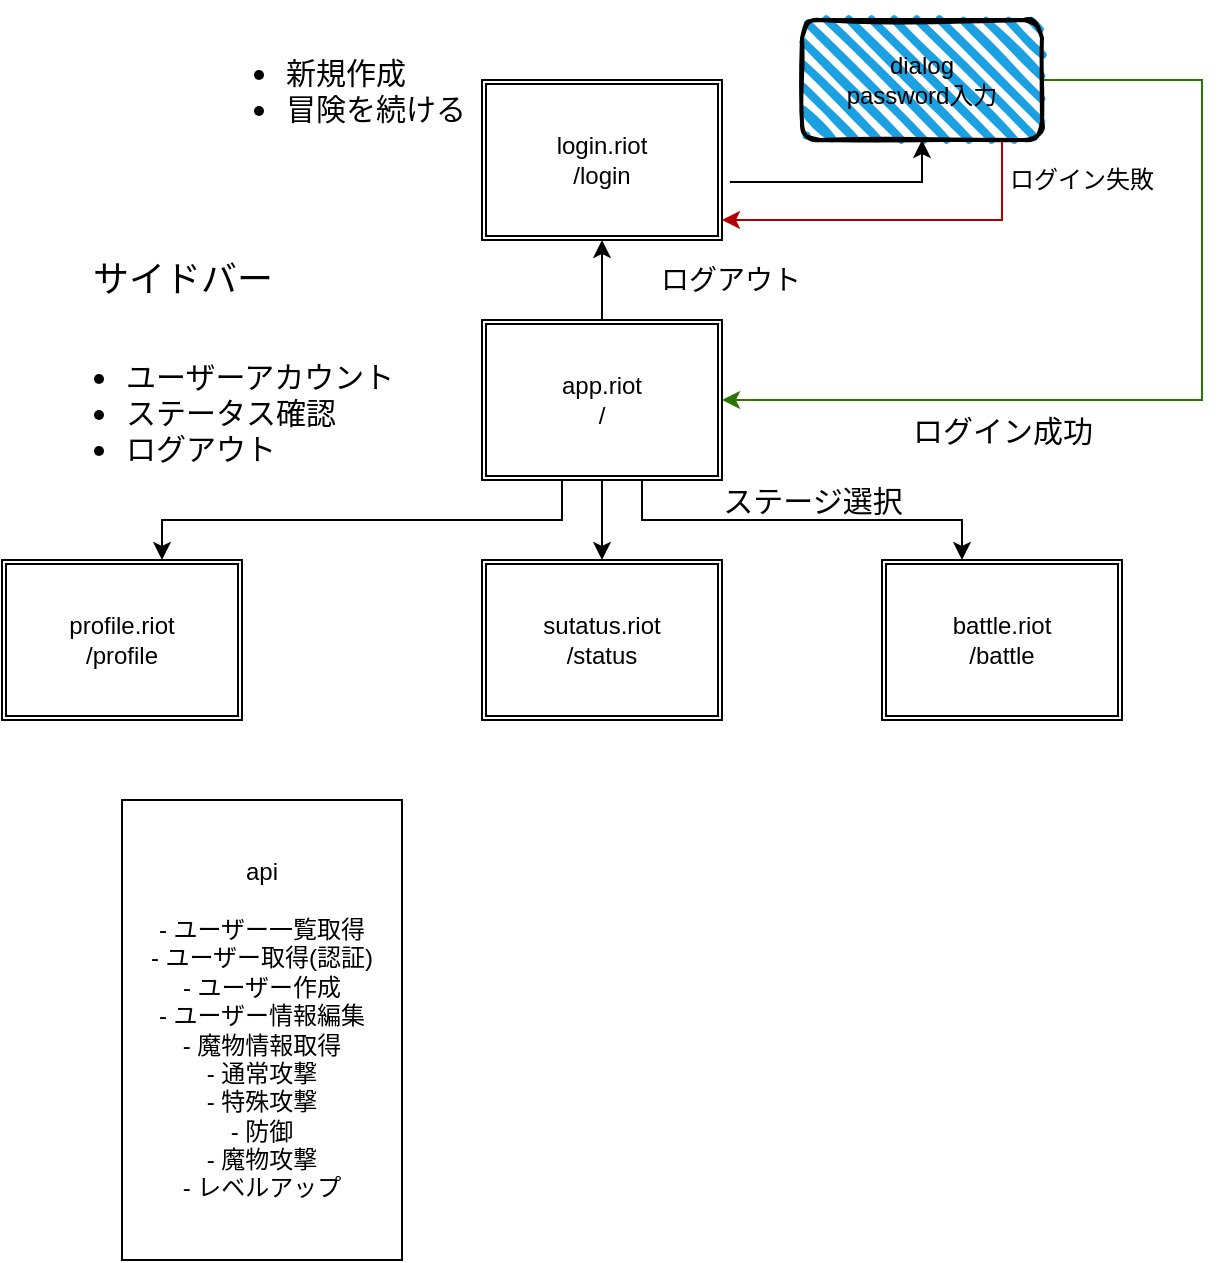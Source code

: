 <mxfile version="13.10.0" type="embed">
    <diagram id="YOZDa7J0dJK6hZB9ocOp" name="ページ1">
        <mxGraphModel dx="728" dy="340" grid="1" gridSize="10" guides="1" tooltips="1" connect="1" arrows="1" fold="1" page="1" pageScale="1" pageWidth="827" pageHeight="1169" math="0" shadow="0">
            <root>
                <mxCell id="0"/>
                <mxCell id="1" parent="0"/>
                <mxCell id="2" value="login.riot&lt;br&gt;/login" style="shape=ext;double=1;rounded=0;whiteSpace=wrap;html=1;" parent="1" vertex="1">
                    <mxGeometry x="240" y="40" width="120" height="80" as="geometry"/>
                </mxCell>
                <mxCell id="7" value="" style="edgeStyle=orthogonalEdgeStyle;rounded=0;orthogonalLoop=1;jettySize=auto;html=1;fillColor=#e51400;strokeColor=#B20000;" parent="1" source="3" target="2" edge="1">
                    <mxGeometry relative="1" as="geometry">
                        <mxPoint x="370" y="110" as="targetPoint"/>
                        <Array as="points">
                            <mxPoint x="500" y="110"/>
                        </Array>
                    </mxGeometry>
                </mxCell>
                <mxCell id="10" style="edgeStyle=orthogonalEdgeStyle;rounded=0;orthogonalLoop=1;jettySize=auto;html=1;entryX=1;entryY=0.5;entryDx=0;entryDy=0;fillColor=#60a917;strokeColor=#2D7600;" parent="1" source="3" target="9" edge="1">
                    <mxGeometry relative="1" as="geometry">
                        <mxPoint x="600" y="240" as="targetPoint"/>
                        <Array as="points">
                            <mxPoint x="600" y="40"/>
                            <mxPoint x="600" y="200"/>
                        </Array>
                    </mxGeometry>
                </mxCell>
                <mxCell id="3" value="dialog&lt;br&gt;password入力" style="rounded=1;whiteSpace=wrap;html=1;strokeWidth=2;fillWeight=4;hachureGap=8;hachureAngle=45;fillColor=#1ba1e2;sketch=1;" parent="1" vertex="1">
                    <mxGeometry x="400" y="10" width="120" height="60" as="geometry"/>
                </mxCell>
                <mxCell id="5" value="" style="edgeStyle=orthogonalEdgeStyle;rounded=0;orthogonalLoop=1;jettySize=auto;html=1;exitX=1.033;exitY=0.638;exitDx=0;exitDy=0;exitPerimeter=0;entryX=0.5;entryY=1;entryDx=0;entryDy=0;" parent="1" source="2" target="3" edge="1">
                    <mxGeometry relative="1" as="geometry">
                        <mxPoint x="370" y="90" as="sourcePoint"/>
                        <mxPoint x="460" y="130" as="targetPoint"/>
                    </mxGeometry>
                </mxCell>
                <mxCell id="8" value="ログイン失敗" style="text;html=1;strokeColor=none;fillColor=none;align=center;verticalAlign=middle;whiteSpace=wrap;rounded=0;" parent="1" vertex="1">
                    <mxGeometry x="500" y="80" width="80" height="20" as="geometry"/>
                </mxCell>
                <mxCell id="18" value="" style="edgeStyle=orthogonalEdgeStyle;rounded=0;orthogonalLoop=1;jettySize=auto;html=1;fontSize=12;" parent="1" target="16" edge="1">
                    <mxGeometry relative="1" as="geometry">
                        <mxPoint x="300" y="240" as="sourcePoint"/>
                        <Array as="points">
                            <mxPoint x="280" y="240"/>
                            <mxPoint x="280" y="260"/>
                            <mxPoint x="80" y="260"/>
                        </Array>
                    </mxGeometry>
                </mxCell>
                <mxCell id="19" value="" style="edgeStyle=orthogonalEdgeStyle;rounded=0;orthogonalLoop=1;jettySize=auto;html=1;fontSize=12;entryX=0.5;entryY=0;entryDx=0;entryDy=0;" parent="1" source="9" target="17" edge="1">
                    <mxGeometry relative="1" as="geometry">
                        <mxPoint x="360" y="260" as="targetPoint"/>
                        <Array as="points"/>
                    </mxGeometry>
                </mxCell>
                <mxCell id="21" value="" style="edgeStyle=orthogonalEdgeStyle;rounded=0;orthogonalLoop=1;jettySize=auto;html=1;fontSize=12;" parent="1" source="9" target="2" edge="1">
                    <mxGeometry relative="1" as="geometry"/>
                </mxCell>
                <mxCell id="24" value="" style="edgeStyle=orthogonalEdgeStyle;rounded=0;orthogonalLoop=1;jettySize=auto;html=1;fontSize=14;" parent="1" source="9" target="20" edge="1">
                    <mxGeometry relative="1" as="geometry">
                        <Array as="points">
                            <mxPoint x="320" y="260"/>
                            <mxPoint x="480" y="260"/>
                        </Array>
                    </mxGeometry>
                </mxCell>
                <mxCell id="9" value="app.riot&lt;br&gt;/" style="shape=ext;double=1;rounded=0;whiteSpace=wrap;html=1;" parent="1" vertex="1">
                    <mxGeometry x="240" y="160" width="120" height="80" as="geometry"/>
                </mxCell>
                <mxCell id="11" value="ログイン成功" style="text;strokeColor=none;fillColor=none;html=1;fontSize=15;fontStyle=0;verticalAlign=middle;align=center;" parent="1" vertex="1">
                    <mxGeometry x="460" y="210" width="80" height="10" as="geometry"/>
                </mxCell>
                <mxCell id="12" value="&lt;ul&gt;&lt;li&gt;ユーザーアカウント&lt;/li&gt;&lt;li&gt;ステータス確認&lt;/li&gt;&lt;li&gt;ログアウト&lt;/li&gt;&lt;/ul&gt;&lt;div&gt;&lt;br&gt;&lt;/div&gt;" style="text;strokeColor=none;fillColor=none;html=1;whiteSpace=wrap;verticalAlign=middle;overflow=hidden;fontSize=15;horizontal=1;labelPosition=center;verticalLabelPosition=middle;align=left;" parent="1" vertex="1">
                    <mxGeometry x="20" y="135" width="200" height="160" as="geometry"/>
                </mxCell>
                <mxCell id="15" value="サイドバー" style="text;strokeColor=none;fillColor=none;html=1;fontSize=18;fontStyle=0;verticalAlign=middle;align=center;" parent="1" vertex="1">
                    <mxGeometry x="40" y="120" width="100" height="40" as="geometry"/>
                </mxCell>
                <mxCell id="16" value="profile.riot&lt;br&gt;/profile" style="shape=ext;double=1;rounded=0;whiteSpace=wrap;html=1;fontSize=12;align=center;" parent="1" vertex="1">
                    <mxGeometry y="280" width="120" height="80" as="geometry"/>
                </mxCell>
                <mxCell id="17" value="sutatus.riot&lt;br&gt;/status" style="shape=ext;double=1;rounded=0;whiteSpace=wrap;html=1;fontSize=12;align=center;" parent="1" vertex="1">
                    <mxGeometry x="240" y="280" width="120" height="80" as="geometry"/>
                </mxCell>
                <mxCell id="20" value="battle.riot&lt;br&gt;/battle" style="shape=ext;double=1;rounded=0;whiteSpace=wrap;html=1;fontSize=12;align=center;" parent="1" vertex="1">
                    <mxGeometry x="440" y="280" width="120" height="80" as="geometry"/>
                </mxCell>
                <mxCell id="22" value="ログアウト" style="text;strokeColor=none;fillColor=none;html=1;fontSize=14;fontStyle=0;verticalAlign=middle;align=center;" parent="1" vertex="1">
                    <mxGeometry x="314" y="120" width="100" height="40" as="geometry"/>
                </mxCell>
                <mxCell id="25" value="ステージ選択" style="text;strokeColor=none;fillColor=none;html=1;fontSize=15;fontStyle=0;verticalAlign=middle;align=center;" parent="1" vertex="1">
                    <mxGeometry x="360" y="240" width="90" height="20" as="geometry"/>
                </mxCell>
                <mxCell id="26" value="&lt;ul&gt;&lt;li&gt;新規作成&lt;/li&gt;&lt;li&gt;冒険を続ける&lt;/li&gt;&lt;/ul&gt;" style="text;strokeColor=none;fillColor=none;html=1;whiteSpace=wrap;verticalAlign=middle;overflow=hidden;fontSize=15;align=left;" parent="1" vertex="1">
                    <mxGeometry x="100" width="140" height="90" as="geometry"/>
                </mxCell>
                <mxCell id="27" value="api&lt;br&gt;&lt;br&gt;- ユーザー一覧取得&lt;br&gt;- ユーザー取得(認証)&lt;br&gt;- ユーザー作成&lt;br&gt;- ユーザー情報編集&lt;br&gt;- 魔物情報取得&lt;br&gt;- 通常攻撃&lt;br&gt;- 特殊攻撃&lt;br&gt;- 防御&lt;br&gt;- 魔物攻撃&lt;br&gt;- レベルアップ&lt;br&gt;" style="rounded=0;whiteSpace=wrap;html=1;" vertex="1" parent="1">
                    <mxGeometry x="60" y="400" width="140" height="230" as="geometry"/>
                </mxCell>
            </root>
        </mxGraphModel>
    </diagram>
</mxfile>